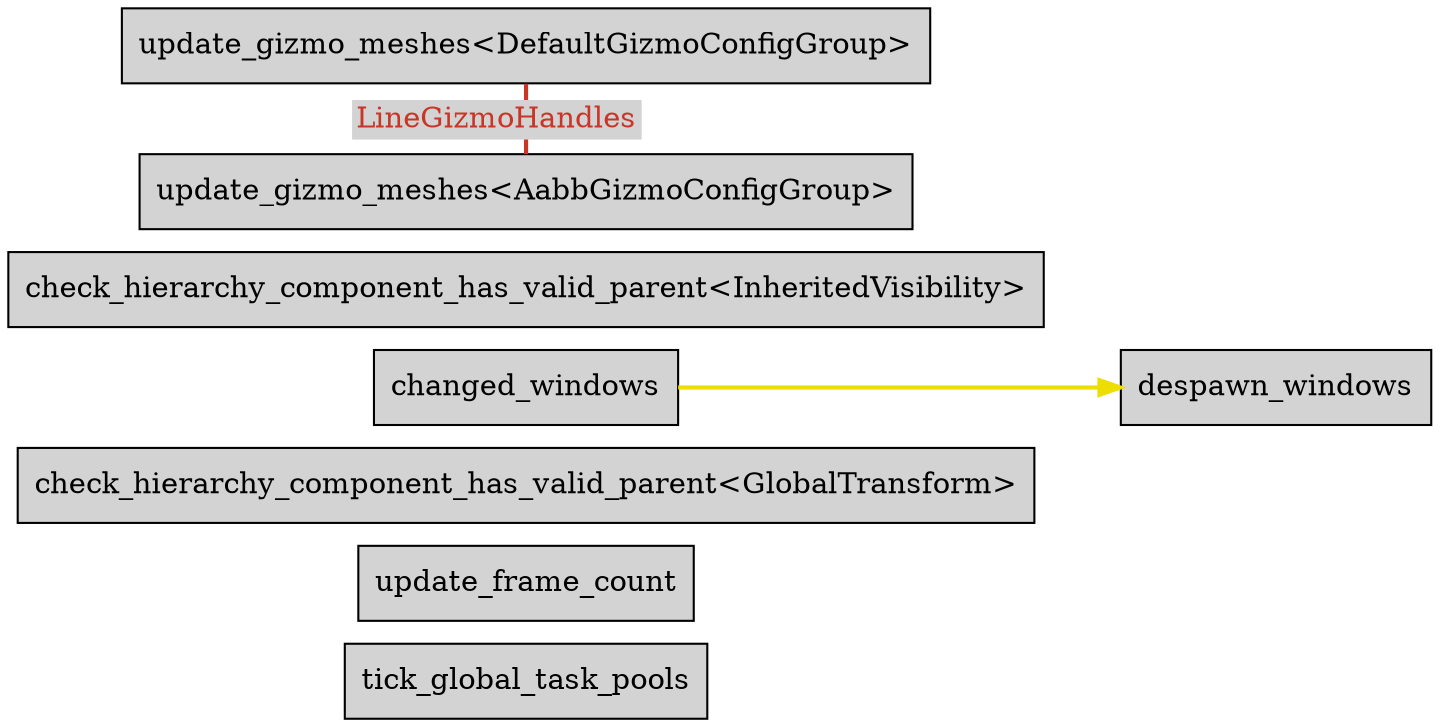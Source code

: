 digraph "" {
	"compound"="true";
	"splines"="spline";
	"rankdir"="LR";
	"bgcolor"="white";
	"fontname"="Helvetica";
	"nodesep"="0.15";
	edge ["penwidth"="2"];
	node ["shape"="box", "style"="filled"];
	"node_System(0)" ["label"="tick_global_task_pools", "tooltip"="bevy_core::tick_global_task_pools"]
	"node_System(1)" ["label"="update_frame_count", "tooltip"="bevy_core::update_frame_count"]
	"node_System(2)" ["label"="check_hierarchy_component_has_valid_parent<GlobalTransform>", "tooltip"="bevy_hierarchy::valid_parent_check_plugin::check_hierarchy_component_has_valid_parent<bevy_transform::components::global_transform::GlobalTransform>"]
	"node_System(3)" ["label"="changed_windows", "tooltip"="bevy_winit::system::changed_windows"]
	"node_System(4)" ["label"="despawn_windows", "tooltip"="bevy_winit::system::despawn_windows"]
	"node_System(5)" ["label"="check_hierarchy_component_has_valid_parent<InheritedVisibility>", "tooltip"="bevy_hierarchy::valid_parent_check_plugin::check_hierarchy_component_has_valid_parent<bevy_render::view::visibility::InheritedVisibility>"]
	"node_System(6)" ["label"="update_gizmo_meshes<DefaultGizmoConfigGroup>", "tooltip"="bevy_gizmos::update_gizmo_meshes<bevy_gizmos::config::DefaultGizmoConfigGroup>"]
	"node_System(7)" ["label"="update_gizmo_meshes<AabbGizmoConfigGroup>", "tooltip"="bevy_gizmos::update_gizmo_meshes<bevy_gizmos::aabb::AabbGizmoConfigGroup>"]
	"node_System(3)" -> "node_System(4)" ["lhead"="", "ltail"="", "tooltip"="changed_windows → despawn_windows", "color"="#eede00"]
	"node_System(6)" -> "node_System(7)" ["dir"="none", "constraint"="false", "color"="#c93526", "fontcolor"="#c93526", "label"=<<table border="0" cellborder="0"><tr><td bgcolor="#d3d3d3">LineGizmoHandles</td></tr></table>>, "labeltooltip"="update_gizmo_meshes<DefaultGizmoConfigGroup> — update_gizmo_meshes<AabbGizmoConfigGroup>"]
}
